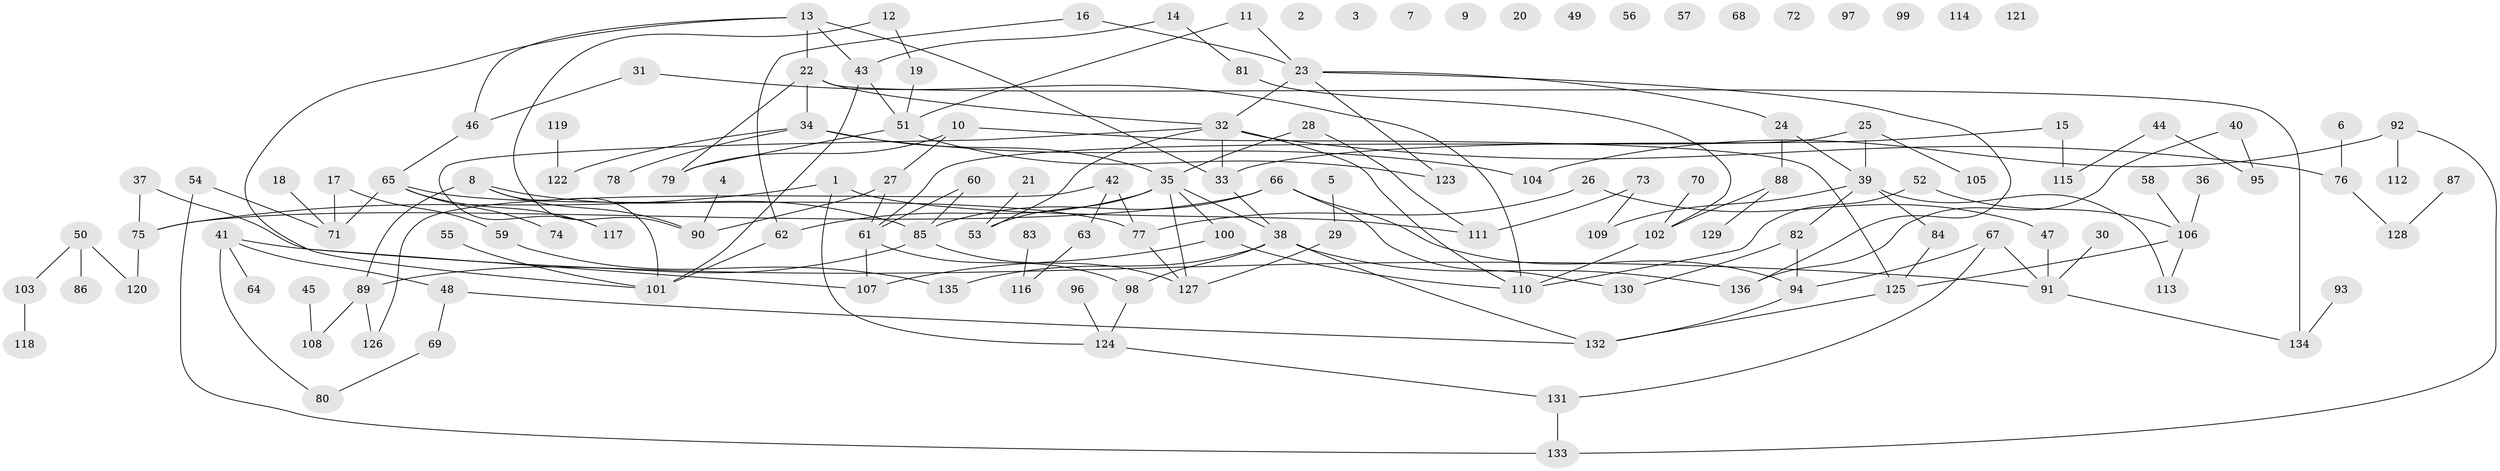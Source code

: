 // coarse degree distribution, {0: 0.20588235294117646, 2: 0.2647058823529412, 1: 0.23529411764705882, 4: 0.10294117647058823, 3: 0.058823529411764705, 5: 0.07352941176470588, 6: 0.014705882352941176, 9: 0.029411764705882353, 21: 0.014705882352941176}
// Generated by graph-tools (version 1.1) at 2025/42/03/04/25 21:42:46]
// undirected, 136 vertices, 166 edges
graph export_dot {
graph [start="1"]
  node [color=gray90,style=filled];
  1;
  2;
  3;
  4;
  5;
  6;
  7;
  8;
  9;
  10;
  11;
  12;
  13;
  14;
  15;
  16;
  17;
  18;
  19;
  20;
  21;
  22;
  23;
  24;
  25;
  26;
  27;
  28;
  29;
  30;
  31;
  32;
  33;
  34;
  35;
  36;
  37;
  38;
  39;
  40;
  41;
  42;
  43;
  44;
  45;
  46;
  47;
  48;
  49;
  50;
  51;
  52;
  53;
  54;
  55;
  56;
  57;
  58;
  59;
  60;
  61;
  62;
  63;
  64;
  65;
  66;
  67;
  68;
  69;
  70;
  71;
  72;
  73;
  74;
  75;
  76;
  77;
  78;
  79;
  80;
  81;
  82;
  83;
  84;
  85;
  86;
  87;
  88;
  89;
  90;
  91;
  92;
  93;
  94;
  95;
  96;
  97;
  98;
  99;
  100;
  101;
  102;
  103;
  104;
  105;
  106;
  107;
  108;
  109;
  110;
  111;
  112;
  113;
  114;
  115;
  116;
  117;
  118;
  119;
  120;
  121;
  122;
  123;
  124;
  125;
  126;
  127;
  128;
  129;
  130;
  131;
  132;
  133;
  134;
  135;
  136;
  1 -- 75;
  1 -- 111;
  1 -- 124;
  4 -- 90;
  5 -- 29;
  6 -- 76;
  8 -- 85;
  8 -- 89;
  8 -- 90;
  8 -- 101;
  10 -- 27;
  10 -- 79;
  10 -- 125;
  11 -- 23;
  11 -- 51;
  12 -- 19;
  12 -- 90;
  13 -- 22;
  13 -- 33;
  13 -- 43;
  13 -- 46;
  13 -- 101;
  14 -- 43;
  14 -- 81;
  15 -- 33;
  15 -- 115;
  16 -- 23;
  16 -- 62;
  17 -- 59;
  17 -- 71;
  18 -- 71;
  19 -- 51;
  21 -- 53;
  22 -- 32;
  22 -- 34;
  22 -- 79;
  22 -- 134;
  23 -- 24;
  23 -- 32;
  23 -- 123;
  23 -- 136;
  24 -- 39;
  24 -- 88;
  25 -- 39;
  25 -- 61;
  25 -- 105;
  26 -- 47;
  26 -- 77;
  27 -- 61;
  27 -- 90;
  28 -- 35;
  28 -- 111;
  29 -- 127;
  30 -- 91;
  31 -- 46;
  31 -- 110;
  32 -- 33;
  32 -- 53;
  32 -- 76;
  32 -- 110;
  32 -- 117;
  33 -- 38;
  34 -- 35;
  34 -- 78;
  34 -- 104;
  34 -- 122;
  35 -- 38;
  35 -- 53;
  35 -- 62;
  35 -- 100;
  35 -- 127;
  36 -- 106;
  37 -- 75;
  37 -- 107;
  38 -- 98;
  38 -- 132;
  38 -- 135;
  38 -- 136;
  39 -- 82;
  39 -- 84;
  39 -- 109;
  39 -- 113;
  40 -- 95;
  40 -- 136;
  41 -- 48;
  41 -- 64;
  41 -- 80;
  41 -- 91;
  42 -- 63;
  42 -- 77;
  42 -- 126;
  43 -- 51;
  43 -- 101;
  44 -- 95;
  44 -- 115;
  45 -- 108;
  46 -- 65;
  47 -- 91;
  48 -- 69;
  48 -- 132;
  50 -- 86;
  50 -- 103;
  50 -- 120;
  51 -- 79;
  51 -- 123;
  52 -- 106;
  52 -- 110;
  54 -- 71;
  54 -- 133;
  55 -- 101;
  58 -- 106;
  59 -- 135;
  60 -- 61;
  60 -- 85;
  61 -- 98;
  61 -- 107;
  62 -- 101;
  63 -- 116;
  65 -- 71;
  65 -- 74;
  65 -- 77;
  65 -- 117;
  66 -- 75;
  66 -- 85;
  66 -- 94;
  66 -- 130;
  67 -- 91;
  67 -- 94;
  67 -- 131;
  69 -- 80;
  70 -- 102;
  73 -- 109;
  73 -- 111;
  75 -- 120;
  76 -- 128;
  77 -- 127;
  81 -- 102;
  82 -- 94;
  82 -- 130;
  83 -- 116;
  84 -- 125;
  85 -- 89;
  85 -- 127;
  87 -- 128;
  88 -- 102;
  88 -- 129;
  89 -- 108;
  89 -- 126;
  91 -- 134;
  92 -- 104;
  92 -- 112;
  92 -- 133;
  93 -- 134;
  94 -- 132;
  96 -- 124;
  98 -- 124;
  100 -- 107;
  100 -- 110;
  102 -- 110;
  103 -- 118;
  106 -- 113;
  106 -- 125;
  119 -- 122;
  124 -- 131;
  125 -- 132;
  131 -- 133;
}
